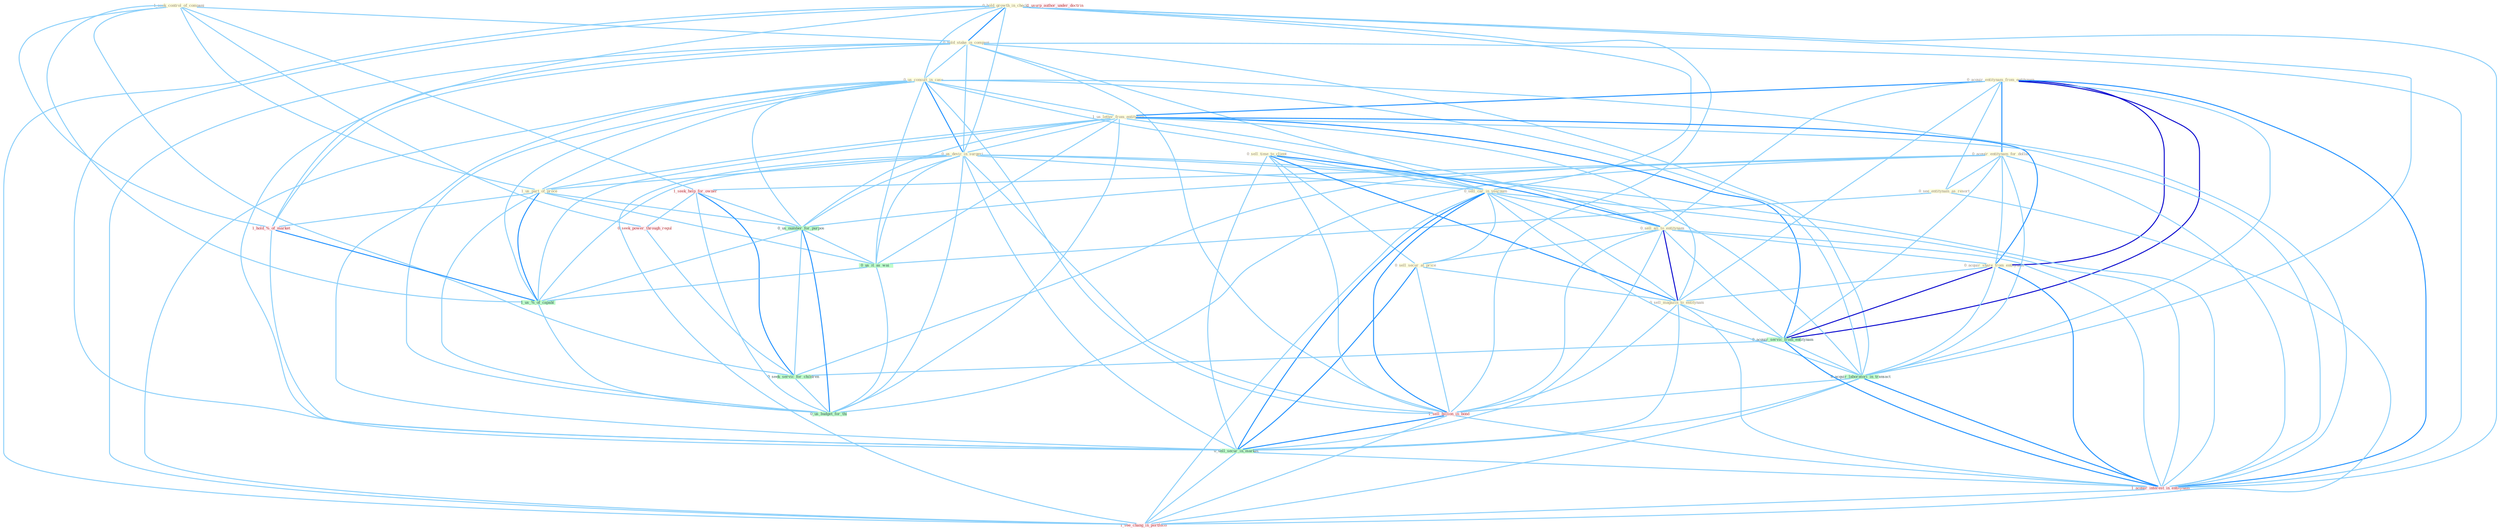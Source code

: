 Graph G{ 
    node
    [shape=polygon,style=filled,width=.5,height=.06,color="#BDFCC9",fixedsize=true,fontsize=4,
    fontcolor="#2f4f4f"];
    {node
    [color="#ffffe0", fontcolor="#8b7d6b"] "0_hold_growth_in_check " "1_seek_control_of_compani " "0_hold_stake_in_compani " "0_acquir_entitynam_from_entitynam " "0_acquir_entitynam_for_dollar " "0_us_consult_in_case " "1_us_letter_from_entitynam " "0_see_entitynam_as_resort " "0_us_devic_in_surgeri " "0_sell_time_to_client " "0_sell_car_in_yearnum " "1_us_part_of_proce " "0_sell_all_to_entitynam " "0_acquir_share_from_entitynam " "0_sell_secur_at_price " "0_sell_magazin_to_entitynam "}
{node [color="#fff0f5", fontcolor="#b22222"] "1_seek_help_for_owner " "1_hold_%_of_market " "0_seek_power_through_regul " "1_sell_billion_in_bond " "1_usurp_author_under_doctrin " "1_acquir_interest_in_entitynam " "1_see_chang_in_portfolio "}
edge [color="#B0E2FF"];

	"0_hold_growth_in_check " -- "0_hold_stake_in_compani " [w="2", color="#1e90ff" , len=0.8];
	"0_hold_growth_in_check " -- "0_us_consult_in_case " [w="1", color="#87cefa" ];
	"0_hold_growth_in_check " -- "0_us_devic_in_surgeri " [w="1", color="#87cefa" ];
	"0_hold_growth_in_check " -- "0_sell_car_in_yearnum " [w="1", color="#87cefa" ];
	"0_hold_growth_in_check " -- "1_hold_%_of_market " [w="1", color="#87cefa" ];
	"0_hold_growth_in_check " -- "0_acquir_laboratori_in_transact " [w="1", color="#87cefa" ];
	"0_hold_growth_in_check " -- "1_sell_billion_in_bond " [w="1", color="#87cefa" ];
	"0_hold_growth_in_check " -- "0_sell_secur_in_market " [w="1", color="#87cefa" ];
	"0_hold_growth_in_check " -- "1_acquir_interest_in_entitynam " [w="1", color="#87cefa" ];
	"0_hold_growth_in_check " -- "1_see_chang_in_portfolio " [w="1", color="#87cefa" ];
	"1_seek_control_of_compani " -- "0_hold_stake_in_compani " [w="1", color="#87cefa" ];
	"1_seek_control_of_compani " -- "1_us_part_of_proce " [w="1", color="#87cefa" ];
	"1_seek_control_of_compani " -- "1_seek_help_for_owner " [w="1", color="#87cefa" ];
	"1_seek_control_of_compani " -- "1_hold_%_of_market " [w="1", color="#87cefa" ];
	"1_seek_control_of_compani " -- "0_seek_power_through_regul " [w="1", color="#87cefa" ];
	"1_seek_control_of_compani " -- "1_us_%_of_capabl " [w="1", color="#87cefa" ];
	"1_seek_control_of_compani " -- "0_seek_servic_for_children " [w="1", color="#87cefa" ];
	"0_hold_stake_in_compani " -- "0_us_consult_in_case " [w="1", color="#87cefa" ];
	"0_hold_stake_in_compani " -- "0_us_devic_in_surgeri " [w="1", color="#87cefa" ];
	"0_hold_stake_in_compani " -- "0_sell_car_in_yearnum " [w="1", color="#87cefa" ];
	"0_hold_stake_in_compani " -- "1_hold_%_of_market " [w="1", color="#87cefa" ];
	"0_hold_stake_in_compani " -- "0_acquir_laboratori_in_transact " [w="1", color="#87cefa" ];
	"0_hold_stake_in_compani " -- "1_sell_billion_in_bond " [w="1", color="#87cefa" ];
	"0_hold_stake_in_compani " -- "0_sell_secur_in_market " [w="1", color="#87cefa" ];
	"0_hold_stake_in_compani " -- "1_acquir_interest_in_entitynam " [w="1", color="#87cefa" ];
	"0_hold_stake_in_compani " -- "1_see_chang_in_portfolio " [w="1", color="#87cefa" ];
	"0_acquir_entitynam_from_entitynam " -- "0_acquir_entitynam_for_dollar " [w="2", color="#1e90ff" , len=0.8];
	"0_acquir_entitynam_from_entitynam " -- "1_us_letter_from_entitynam " [w="2", color="#1e90ff" , len=0.8];
	"0_acquir_entitynam_from_entitynam " -- "0_see_entitynam_as_resort " [w="1", color="#87cefa" ];
	"0_acquir_entitynam_from_entitynam " -- "0_sell_all_to_entitynam " [w="1", color="#87cefa" ];
	"0_acquir_entitynam_from_entitynam " -- "0_acquir_share_from_entitynam " [w="3", color="#0000cd" , len=0.6];
	"0_acquir_entitynam_from_entitynam " -- "0_sell_magazin_to_entitynam " [w="1", color="#87cefa" ];
	"0_acquir_entitynam_from_entitynam " -- "0_acquir_servic_from_entitynam " [w="3", color="#0000cd" , len=0.6];
	"0_acquir_entitynam_from_entitynam " -- "0_acquir_laboratori_in_transact " [w="1", color="#87cefa" ];
	"0_acquir_entitynam_from_entitynam " -- "1_acquir_interest_in_entitynam " [w="2", color="#1e90ff" , len=0.8];
	"0_acquir_entitynam_for_dollar " -- "0_see_entitynam_as_resort " [w="1", color="#87cefa" ];
	"0_acquir_entitynam_for_dollar " -- "0_acquir_share_from_entitynam " [w="1", color="#87cefa" ];
	"0_acquir_entitynam_for_dollar " -- "1_seek_help_for_owner " [w="1", color="#87cefa" ];
	"0_acquir_entitynam_for_dollar " -- "0_acquir_servic_from_entitynam " [w="1", color="#87cefa" ];
	"0_acquir_entitynam_for_dollar " -- "0_us_number_for_purpos " [w="1", color="#87cefa" ];
	"0_acquir_entitynam_for_dollar " -- "0_acquir_laboratori_in_transact " [w="1", color="#87cefa" ];
	"0_acquir_entitynam_for_dollar " -- "1_acquir_interest_in_entitynam " [w="1", color="#87cefa" ];
	"0_acquir_entitynam_for_dollar " -- "0_seek_servic_for_children " [w="1", color="#87cefa" ];
	"0_acquir_entitynam_for_dollar " -- "0_us_budget_for_thi " [w="1", color="#87cefa" ];
	"0_us_consult_in_case " -- "1_us_letter_from_entitynam " [w="1", color="#87cefa" ];
	"0_us_consult_in_case " -- "0_us_devic_in_surgeri " [w="2", color="#1e90ff" , len=0.8];
	"0_us_consult_in_case " -- "0_sell_car_in_yearnum " [w="1", color="#87cefa" ];
	"0_us_consult_in_case " -- "1_us_part_of_proce " [w="1", color="#87cefa" ];
	"0_us_consult_in_case " -- "0_us_number_for_purpos " [w="1", color="#87cefa" ];
	"0_us_consult_in_case " -- "0_acquir_laboratori_in_transact " [w="1", color="#87cefa" ];
	"0_us_consult_in_case " -- "1_sell_billion_in_bond " [w="1", color="#87cefa" ];
	"0_us_consult_in_case " -- "0_us_it_as_wai " [w="1", color="#87cefa" ];
	"0_us_consult_in_case " -- "1_us_%_of_capabl " [w="1", color="#87cefa" ];
	"0_us_consult_in_case " -- "0_sell_secur_in_market " [w="1", color="#87cefa" ];
	"0_us_consult_in_case " -- "1_acquir_interest_in_entitynam " [w="1", color="#87cefa" ];
	"0_us_consult_in_case " -- "1_see_chang_in_portfolio " [w="1", color="#87cefa" ];
	"0_us_consult_in_case " -- "0_us_budget_for_thi " [w="1", color="#87cefa" ];
	"1_us_letter_from_entitynam " -- "0_us_devic_in_surgeri " [w="1", color="#87cefa" ];
	"1_us_letter_from_entitynam " -- "1_us_part_of_proce " [w="1", color="#87cefa" ];
	"1_us_letter_from_entitynam " -- "0_sell_all_to_entitynam " [w="1", color="#87cefa" ];
	"1_us_letter_from_entitynam " -- "0_acquir_share_from_entitynam " [w="2", color="#1e90ff" , len=0.8];
	"1_us_letter_from_entitynam " -- "0_sell_magazin_to_entitynam " [w="1", color="#87cefa" ];
	"1_us_letter_from_entitynam " -- "0_acquir_servic_from_entitynam " [w="2", color="#1e90ff" , len=0.8];
	"1_us_letter_from_entitynam " -- "0_us_number_for_purpos " [w="1", color="#87cefa" ];
	"1_us_letter_from_entitynam " -- "0_us_it_as_wai " [w="1", color="#87cefa" ];
	"1_us_letter_from_entitynam " -- "1_us_%_of_capabl " [w="1", color="#87cefa" ];
	"1_us_letter_from_entitynam " -- "1_acquir_interest_in_entitynam " [w="1", color="#87cefa" ];
	"1_us_letter_from_entitynam " -- "0_us_budget_for_thi " [w="1", color="#87cefa" ];
	"0_see_entitynam_as_resort " -- "0_us_it_as_wai " [w="1", color="#87cefa" ];
	"0_see_entitynam_as_resort " -- "1_see_chang_in_portfolio " [w="1", color="#87cefa" ];
	"0_us_devic_in_surgeri " -- "0_sell_car_in_yearnum " [w="1", color="#87cefa" ];
	"0_us_devic_in_surgeri " -- "1_us_part_of_proce " [w="1", color="#87cefa" ];
	"0_us_devic_in_surgeri " -- "0_us_number_for_purpos " [w="1", color="#87cefa" ];
	"0_us_devic_in_surgeri " -- "0_acquir_laboratori_in_transact " [w="1", color="#87cefa" ];
	"0_us_devic_in_surgeri " -- "1_sell_billion_in_bond " [w="1", color="#87cefa" ];
	"0_us_devic_in_surgeri " -- "0_us_it_as_wai " [w="1", color="#87cefa" ];
	"0_us_devic_in_surgeri " -- "1_us_%_of_capabl " [w="1", color="#87cefa" ];
	"0_us_devic_in_surgeri " -- "0_sell_secur_in_market " [w="1", color="#87cefa" ];
	"0_us_devic_in_surgeri " -- "1_acquir_interest_in_entitynam " [w="1", color="#87cefa" ];
	"0_us_devic_in_surgeri " -- "1_see_chang_in_portfolio " [w="1", color="#87cefa" ];
	"0_us_devic_in_surgeri " -- "0_us_budget_for_thi " [w="1", color="#87cefa" ];
	"0_sell_time_to_client " -- "0_sell_car_in_yearnum " [w="1", color="#87cefa" ];
	"0_sell_time_to_client " -- "0_sell_all_to_entitynam " [w="2", color="#1e90ff" , len=0.8];
	"0_sell_time_to_client " -- "0_sell_secur_at_price " [w="1", color="#87cefa" ];
	"0_sell_time_to_client " -- "0_sell_magazin_to_entitynam " [w="2", color="#1e90ff" , len=0.8];
	"0_sell_time_to_client " -- "1_sell_billion_in_bond " [w="1", color="#87cefa" ];
	"0_sell_time_to_client " -- "0_sell_secur_in_market " [w="1", color="#87cefa" ];
	"0_sell_car_in_yearnum " -- "0_sell_all_to_entitynam " [w="1", color="#87cefa" ];
	"0_sell_car_in_yearnum " -- "0_sell_secur_at_price " [w="1", color="#87cefa" ];
	"0_sell_car_in_yearnum " -- "0_sell_magazin_to_entitynam " [w="1", color="#87cefa" ];
	"0_sell_car_in_yearnum " -- "0_acquir_laboratori_in_transact " [w="1", color="#87cefa" ];
	"0_sell_car_in_yearnum " -- "1_sell_billion_in_bond " [w="2", color="#1e90ff" , len=0.8];
	"0_sell_car_in_yearnum " -- "0_sell_secur_in_market " [w="2", color="#1e90ff" , len=0.8];
	"0_sell_car_in_yearnum " -- "1_acquir_interest_in_entitynam " [w="1", color="#87cefa" ];
	"0_sell_car_in_yearnum " -- "1_see_chang_in_portfolio " [w="1", color="#87cefa" ];
	"1_us_part_of_proce " -- "1_hold_%_of_market " [w="1", color="#87cefa" ];
	"1_us_part_of_proce " -- "0_us_number_for_purpos " [w="1", color="#87cefa" ];
	"1_us_part_of_proce " -- "0_us_it_as_wai " [w="1", color="#87cefa" ];
	"1_us_part_of_proce " -- "1_us_%_of_capabl " [w="2", color="#1e90ff" , len=0.8];
	"1_us_part_of_proce " -- "0_us_budget_for_thi " [w="1", color="#87cefa" ];
	"0_sell_all_to_entitynam " -- "0_acquir_share_from_entitynam " [w="1", color="#87cefa" ];
	"0_sell_all_to_entitynam " -- "0_sell_secur_at_price " [w="1", color="#87cefa" ];
	"0_sell_all_to_entitynam " -- "0_sell_magazin_to_entitynam " [w="3", color="#0000cd" , len=0.6];
	"0_sell_all_to_entitynam " -- "0_acquir_servic_from_entitynam " [w="1", color="#87cefa" ];
	"0_sell_all_to_entitynam " -- "1_sell_billion_in_bond " [w="1", color="#87cefa" ];
	"0_sell_all_to_entitynam " -- "0_sell_secur_in_market " [w="1", color="#87cefa" ];
	"0_sell_all_to_entitynam " -- "1_acquir_interest_in_entitynam " [w="1", color="#87cefa" ];
	"0_acquir_share_from_entitynam " -- "0_sell_magazin_to_entitynam " [w="1", color="#87cefa" ];
	"0_acquir_share_from_entitynam " -- "0_acquir_servic_from_entitynam " [w="3", color="#0000cd" , len=0.6];
	"0_acquir_share_from_entitynam " -- "0_acquir_laboratori_in_transact " [w="1", color="#87cefa" ];
	"0_acquir_share_from_entitynam " -- "1_acquir_interest_in_entitynam " [w="2", color="#1e90ff" , len=0.8];
	"0_sell_secur_at_price " -- "0_sell_magazin_to_entitynam " [w="1", color="#87cefa" ];
	"0_sell_secur_at_price " -- "1_sell_billion_in_bond " [w="1", color="#87cefa" ];
	"0_sell_secur_at_price " -- "0_sell_secur_in_market " [w="2", color="#1e90ff" , len=0.8];
	"0_sell_magazin_to_entitynam " -- "0_acquir_servic_from_entitynam " [w="1", color="#87cefa" ];
	"0_sell_magazin_to_entitynam " -- "1_sell_billion_in_bond " [w="1", color="#87cefa" ];
	"0_sell_magazin_to_entitynam " -- "0_sell_secur_in_market " [w="1", color="#87cefa" ];
	"0_sell_magazin_to_entitynam " -- "1_acquir_interest_in_entitynam " [w="1", color="#87cefa" ];
	"1_seek_help_for_owner " -- "0_seek_power_through_regul " [w="1", color="#87cefa" ];
	"1_seek_help_for_owner " -- "0_us_number_for_purpos " [w="1", color="#87cefa" ];
	"1_seek_help_for_owner " -- "0_seek_servic_for_children " [w="2", color="#1e90ff" , len=0.8];
	"1_seek_help_for_owner " -- "0_us_budget_for_thi " [w="1", color="#87cefa" ];
	"0_acquir_servic_from_entitynam " -- "0_acquir_laboratori_in_transact " [w="1", color="#87cefa" ];
	"0_acquir_servic_from_entitynam " -- "1_acquir_interest_in_entitynam " [w="2", color="#1e90ff" , len=0.8];
	"0_acquir_servic_from_entitynam " -- "0_seek_servic_for_children " [w="1", color="#87cefa" ];
	"1_hold_%_of_market " -- "1_us_%_of_capabl " [w="2", color="#1e90ff" , len=0.8];
	"1_hold_%_of_market " -- "0_sell_secur_in_market " [w="1", color="#87cefa" ];
	"0_seek_power_through_regul " -- "0_seek_servic_for_children " [w="1", color="#87cefa" ];
	"0_us_number_for_purpos " -- "0_us_it_as_wai " [w="1", color="#87cefa" ];
	"0_us_number_for_purpos " -- "1_us_%_of_capabl " [w="1", color="#87cefa" ];
	"0_us_number_for_purpos " -- "0_seek_servic_for_children " [w="1", color="#87cefa" ];
	"0_us_number_for_purpos " -- "0_us_budget_for_thi " [w="2", color="#1e90ff" , len=0.8];
	"0_acquir_laboratori_in_transact " -- "1_sell_billion_in_bond " [w="1", color="#87cefa" ];
	"0_acquir_laboratori_in_transact " -- "0_sell_secur_in_market " [w="1", color="#87cefa" ];
	"0_acquir_laboratori_in_transact " -- "1_acquir_interest_in_entitynam " [w="2", color="#1e90ff" , len=0.8];
	"0_acquir_laboratori_in_transact " -- "1_see_chang_in_portfolio " [w="1", color="#87cefa" ];
	"1_sell_billion_in_bond " -- "0_sell_secur_in_market " [w="2", color="#1e90ff" , len=0.8];
	"1_sell_billion_in_bond " -- "1_acquir_interest_in_entitynam " [w="1", color="#87cefa" ];
	"1_sell_billion_in_bond " -- "1_see_chang_in_portfolio " [w="1", color="#87cefa" ];
	"0_us_it_as_wai " -- "1_us_%_of_capabl " [w="1", color="#87cefa" ];
	"0_us_it_as_wai " -- "0_us_budget_for_thi " [w="1", color="#87cefa" ];
	"1_us_%_of_capabl " -- "0_us_budget_for_thi " [w="1", color="#87cefa" ];
	"0_sell_secur_in_market " -- "1_acquir_interest_in_entitynam " [w="1", color="#87cefa" ];
	"0_sell_secur_in_market " -- "1_see_chang_in_portfolio " [w="1", color="#87cefa" ];
	"1_acquir_interest_in_entitynam " -- "1_see_chang_in_portfolio " [w="1", color="#87cefa" ];
	"0_seek_servic_for_children " -- "0_us_budget_for_thi " [w="1", color="#87cefa" ];
}